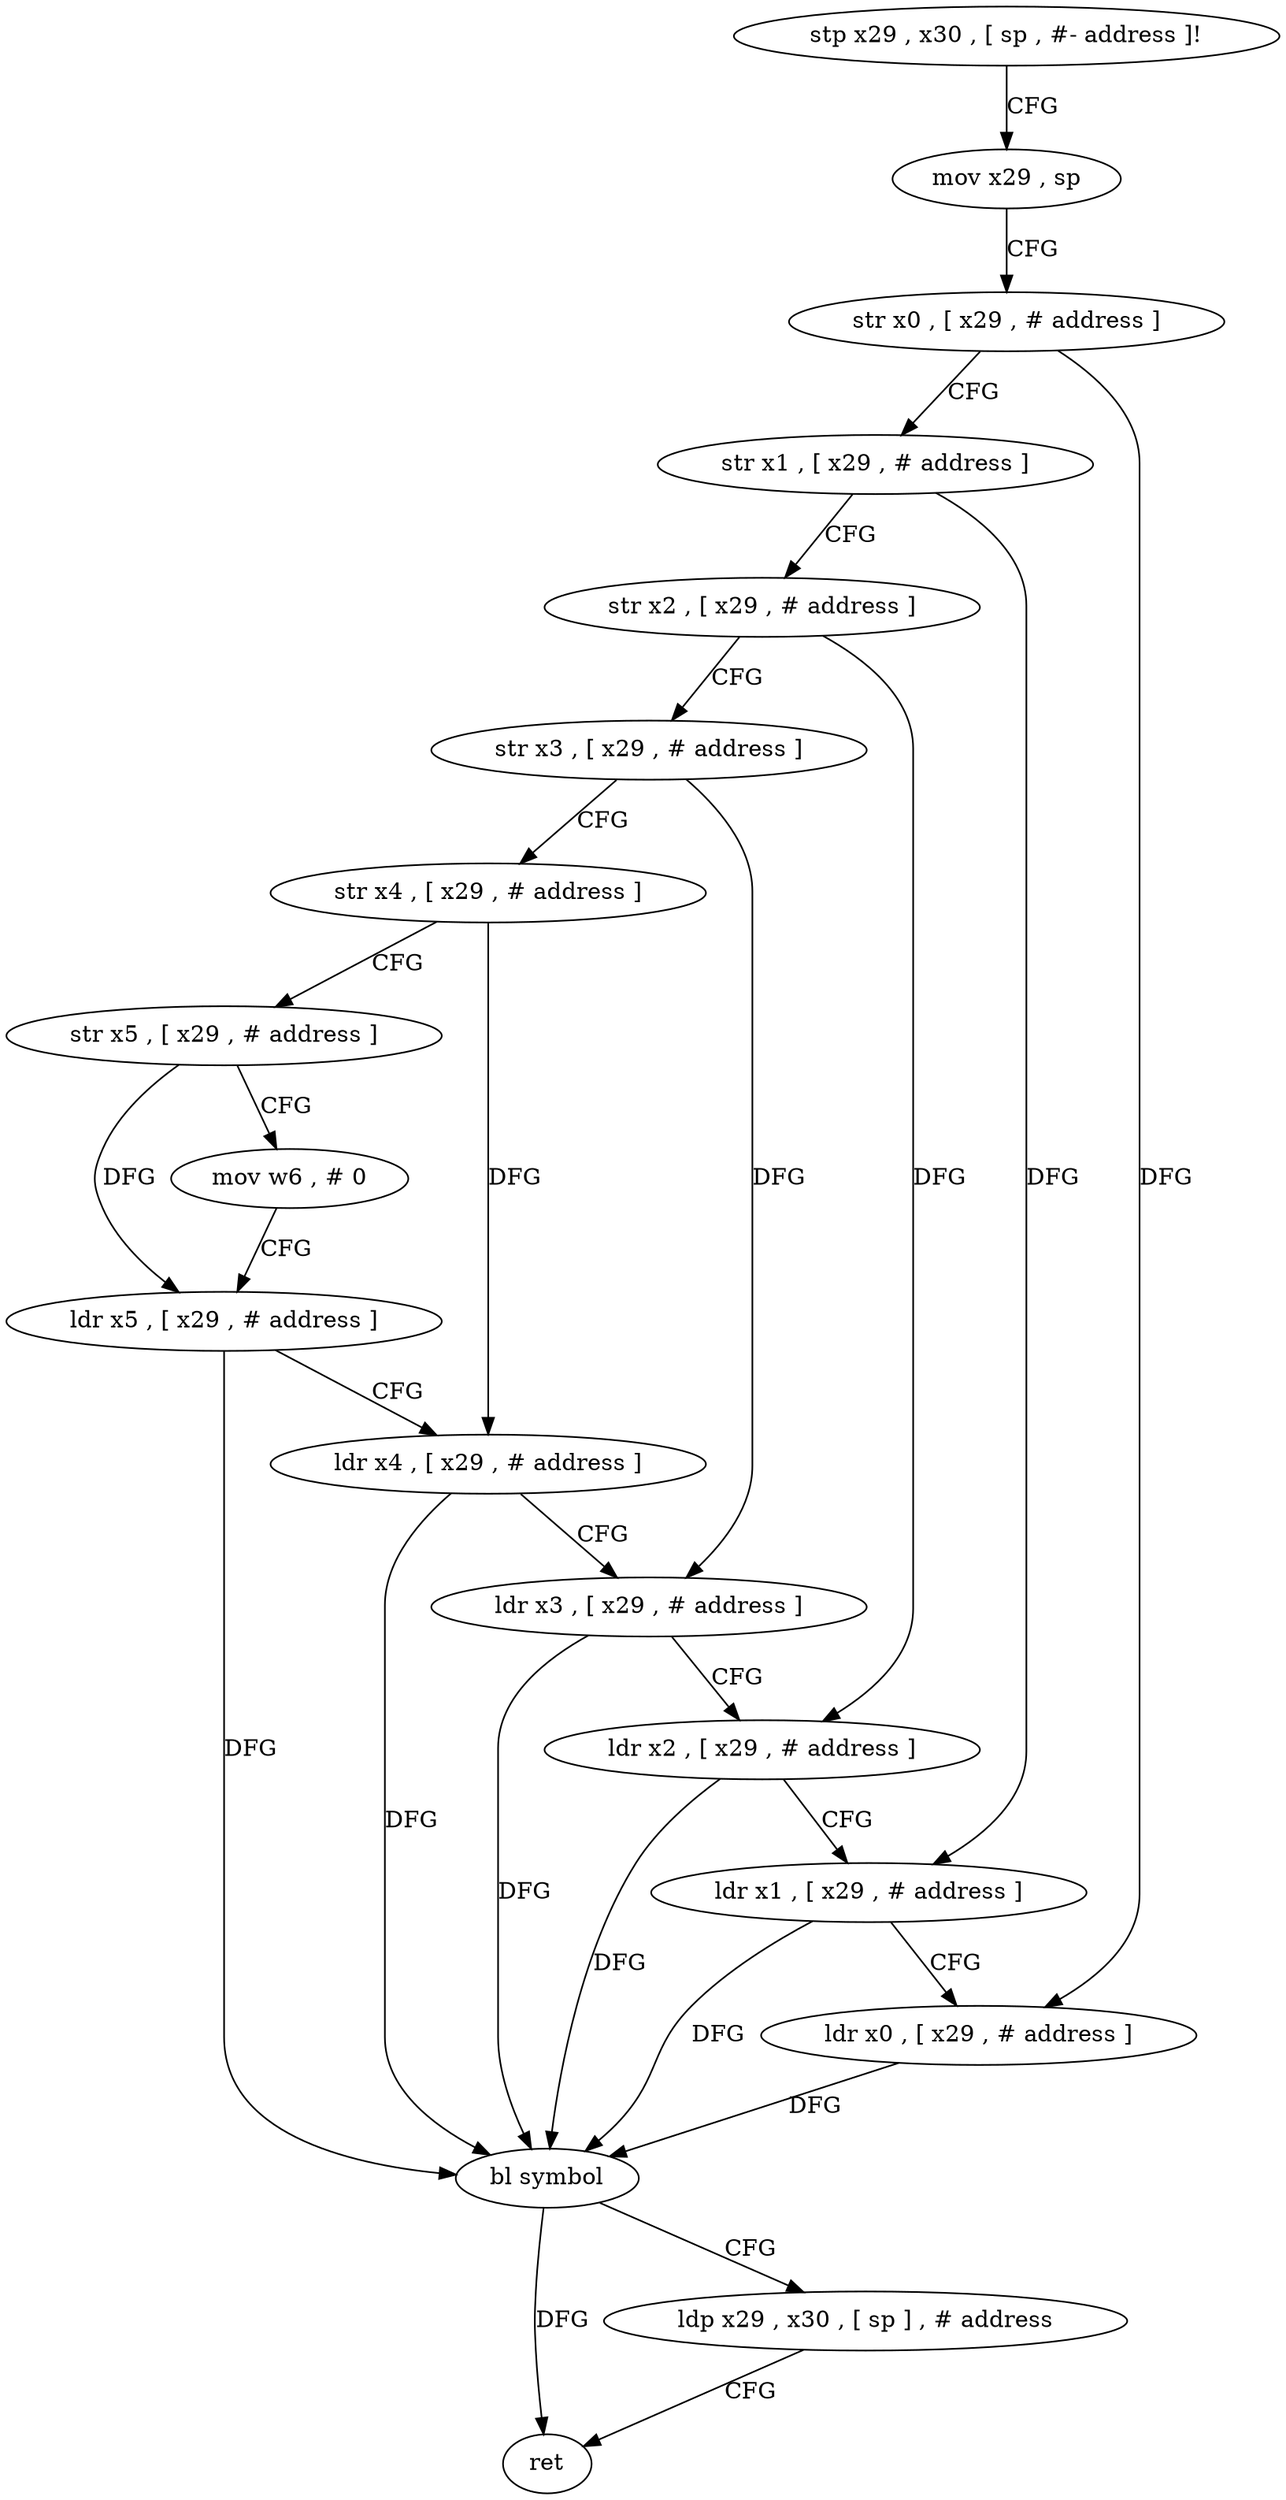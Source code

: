 digraph "func" {
"279520" [label = "stp x29 , x30 , [ sp , #- address ]!" ]
"279524" [label = "mov x29 , sp" ]
"279528" [label = "str x0 , [ x29 , # address ]" ]
"279532" [label = "str x1 , [ x29 , # address ]" ]
"279536" [label = "str x2 , [ x29 , # address ]" ]
"279540" [label = "str x3 , [ x29 , # address ]" ]
"279544" [label = "str x4 , [ x29 , # address ]" ]
"279548" [label = "str x5 , [ x29 , # address ]" ]
"279552" [label = "mov w6 , # 0" ]
"279556" [label = "ldr x5 , [ x29 , # address ]" ]
"279560" [label = "ldr x4 , [ x29 , # address ]" ]
"279564" [label = "ldr x3 , [ x29 , # address ]" ]
"279568" [label = "ldr x2 , [ x29 , # address ]" ]
"279572" [label = "ldr x1 , [ x29 , # address ]" ]
"279576" [label = "ldr x0 , [ x29 , # address ]" ]
"279580" [label = "bl symbol" ]
"279584" [label = "ldp x29 , x30 , [ sp ] , # address" ]
"279588" [label = "ret" ]
"279520" -> "279524" [ label = "CFG" ]
"279524" -> "279528" [ label = "CFG" ]
"279528" -> "279532" [ label = "CFG" ]
"279528" -> "279576" [ label = "DFG" ]
"279532" -> "279536" [ label = "CFG" ]
"279532" -> "279572" [ label = "DFG" ]
"279536" -> "279540" [ label = "CFG" ]
"279536" -> "279568" [ label = "DFG" ]
"279540" -> "279544" [ label = "CFG" ]
"279540" -> "279564" [ label = "DFG" ]
"279544" -> "279548" [ label = "CFG" ]
"279544" -> "279560" [ label = "DFG" ]
"279548" -> "279552" [ label = "CFG" ]
"279548" -> "279556" [ label = "DFG" ]
"279552" -> "279556" [ label = "CFG" ]
"279556" -> "279560" [ label = "CFG" ]
"279556" -> "279580" [ label = "DFG" ]
"279560" -> "279564" [ label = "CFG" ]
"279560" -> "279580" [ label = "DFG" ]
"279564" -> "279568" [ label = "CFG" ]
"279564" -> "279580" [ label = "DFG" ]
"279568" -> "279572" [ label = "CFG" ]
"279568" -> "279580" [ label = "DFG" ]
"279572" -> "279576" [ label = "CFG" ]
"279572" -> "279580" [ label = "DFG" ]
"279576" -> "279580" [ label = "DFG" ]
"279580" -> "279584" [ label = "CFG" ]
"279580" -> "279588" [ label = "DFG" ]
"279584" -> "279588" [ label = "CFG" ]
}
